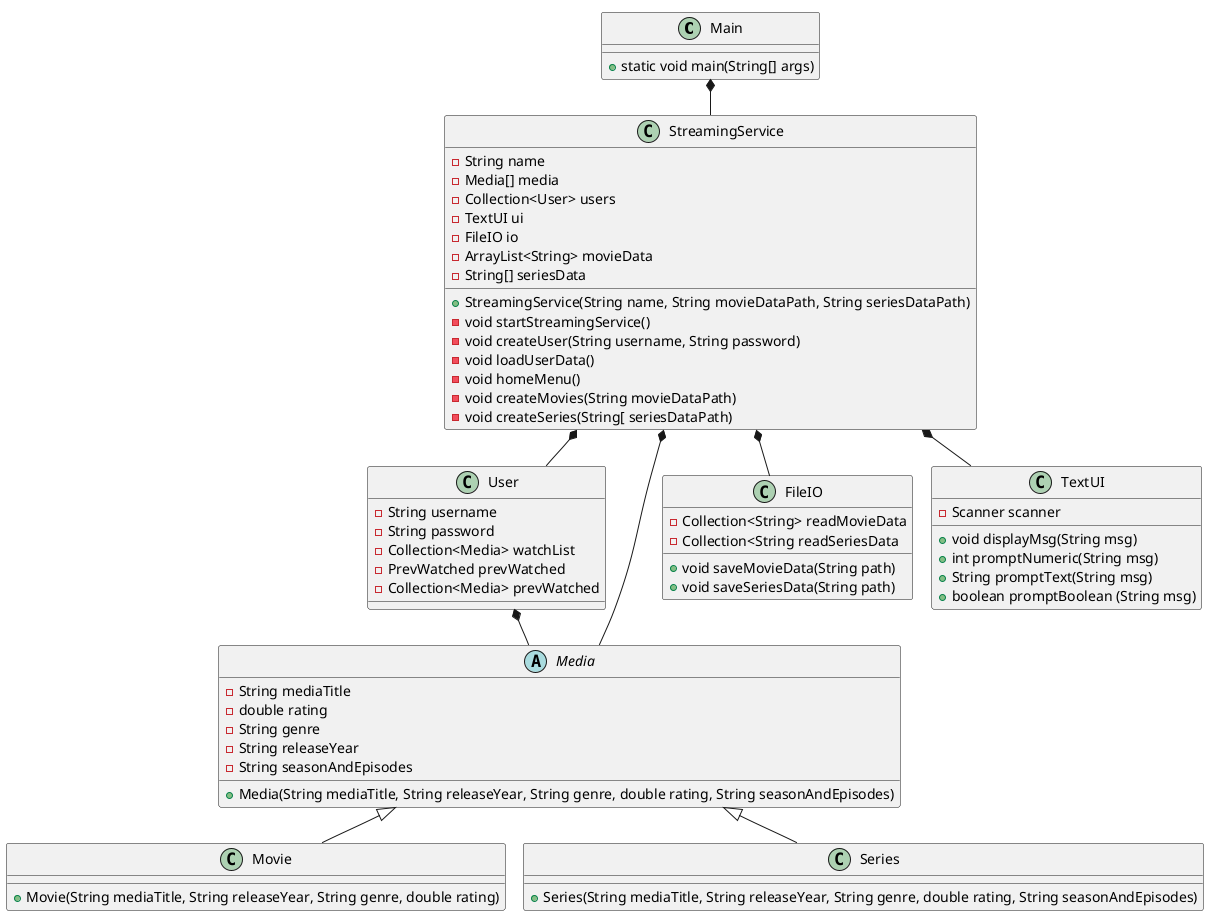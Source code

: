 @startuml
!pragma layout smetana

class Main {
+ static void main(String[] args)
}

class StreamingService{
- String name
- Media[] media
- Collection<User> users
- TextUI ui
- FileIO io
- ArrayList<String> movieData
- String[] seriesData
+ StreamingService(String name, String movieDataPath, String seriesDataPath)
- void startStreamingService()
- void createUser(String username, String password)
- void loadUserData()
- void homeMenu()
- void createMovies(String movieDataPath)
- void createSeries(String[ seriesDataPath)

}

class User {
- String username
- String password
- Collection<Media> watchList
- PrevWatched prevWatched
- Collection<Media> prevWatched

}


abstract class Media{
- String mediaTitle
- double rating
- String genre
- String releaseYear
- String seasonAndEpisodes
+Media(String mediaTitle, String releaseYear, String genre, double rating, String seasonAndEpisodes)
}

class Movie{
+ Movie(String mediaTitle, String releaseYear, String genre, double rating)
'metode der loader liste over film?

}

class Series{
+Series(String mediaTitle, String releaseYear, String genre, double rating, String seasonAndEpisodes)
'metode der loader liste over serier?
}

class FileIO {
- Collection<String> readMovieData
- Collection<String readSeriesData
+ void saveMovieData(String path)
+ void saveSeriesData(String path)
}

class TextUI {
- Scanner scanner
+ void displayMsg(String msg)
+ int promptNumeric(String msg)
+ String promptText(String msg)
+ boolean promptBoolean (String msg)
}

Main *-- StreamingService
StreamingService *-- User
StreamingService *-- FileIO
StreamingService *-- TextUI
Media <|-- Movie
Media <|-- Series
StreamingService *-- Media
User *-- Media
@enduml